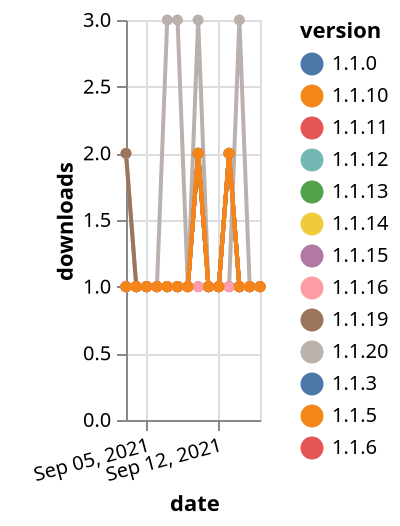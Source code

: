 {"$schema": "https://vega.github.io/schema/vega-lite/v5.json", "description": "A simple bar chart with embedded data.", "data": {"values": [{"date": "2021-09-03", "total": 171, "delta": 1, "version": "1.1.13"}, {"date": "2021-09-04", "total": 172, "delta": 1, "version": "1.1.13"}, {"date": "2021-09-05", "total": 173, "delta": 1, "version": "1.1.13"}, {"date": "2021-09-06", "total": 174, "delta": 1, "version": "1.1.13"}, {"date": "2021-09-07", "total": 175, "delta": 1, "version": "1.1.13"}, {"date": "2021-09-08", "total": 176, "delta": 1, "version": "1.1.13"}, {"date": "2021-09-09", "total": 177, "delta": 1, "version": "1.1.13"}, {"date": "2021-09-10", "total": 179, "delta": 2, "version": "1.1.13"}, {"date": "2021-09-11", "total": 180, "delta": 1, "version": "1.1.13"}, {"date": "2021-09-12", "total": 181, "delta": 1, "version": "1.1.13"}, {"date": "2021-09-13", "total": 183, "delta": 2, "version": "1.1.13"}, {"date": "2021-09-14", "total": 184, "delta": 1, "version": "1.1.13"}, {"date": "2021-09-15", "total": 185, "delta": 1, "version": "1.1.13"}, {"date": "2021-09-16", "total": 186, "delta": 1, "version": "1.1.13"}, {"date": "2021-09-03", "total": 244, "delta": 1, "version": "1.1.0"}, {"date": "2021-09-04", "total": 245, "delta": 1, "version": "1.1.0"}, {"date": "2021-09-05", "total": 246, "delta": 1, "version": "1.1.0"}, {"date": "2021-09-06", "total": 247, "delta": 1, "version": "1.1.0"}, {"date": "2021-09-07", "total": 248, "delta": 1, "version": "1.1.0"}, {"date": "2021-09-08", "total": 249, "delta": 1, "version": "1.1.0"}, {"date": "2021-09-09", "total": 250, "delta": 1, "version": "1.1.0"}, {"date": "2021-09-10", "total": 252, "delta": 2, "version": "1.1.0"}, {"date": "2021-09-11", "total": 253, "delta": 1, "version": "1.1.0"}, {"date": "2021-09-12", "total": 254, "delta": 1, "version": "1.1.0"}, {"date": "2021-09-13", "total": 256, "delta": 2, "version": "1.1.0"}, {"date": "2021-09-14", "total": 257, "delta": 1, "version": "1.1.0"}, {"date": "2021-09-15", "total": 258, "delta": 1, "version": "1.1.0"}, {"date": "2021-09-16", "total": 259, "delta": 1, "version": "1.1.0"}, {"date": "2021-09-03", "total": 147, "delta": 1, "version": "1.1.6"}, {"date": "2021-09-04", "total": 148, "delta": 1, "version": "1.1.6"}, {"date": "2021-09-05", "total": 149, "delta": 1, "version": "1.1.6"}, {"date": "2021-09-06", "total": 150, "delta": 1, "version": "1.1.6"}, {"date": "2021-09-07", "total": 151, "delta": 1, "version": "1.1.6"}, {"date": "2021-09-08", "total": 152, "delta": 1, "version": "1.1.6"}, {"date": "2021-09-09", "total": 153, "delta": 1, "version": "1.1.6"}, {"date": "2021-09-10", "total": 155, "delta": 2, "version": "1.1.6"}, {"date": "2021-09-11", "total": 156, "delta": 1, "version": "1.1.6"}, {"date": "2021-09-12", "total": 157, "delta": 1, "version": "1.1.6"}, {"date": "2021-09-13", "total": 159, "delta": 2, "version": "1.1.6"}, {"date": "2021-09-14", "total": 160, "delta": 1, "version": "1.1.6"}, {"date": "2021-09-15", "total": 161, "delta": 1, "version": "1.1.6"}, {"date": "2021-09-16", "total": 162, "delta": 1, "version": "1.1.6"}, {"date": "2021-09-03", "total": 186, "delta": 1, "version": "1.1.3"}, {"date": "2021-09-04", "total": 187, "delta": 1, "version": "1.1.3"}, {"date": "2021-09-05", "total": 188, "delta": 1, "version": "1.1.3"}, {"date": "2021-09-06", "total": 189, "delta": 1, "version": "1.1.3"}, {"date": "2021-09-07", "total": 190, "delta": 1, "version": "1.1.3"}, {"date": "2021-09-08", "total": 191, "delta": 1, "version": "1.1.3"}, {"date": "2021-09-09", "total": 192, "delta": 1, "version": "1.1.3"}, {"date": "2021-09-10", "total": 194, "delta": 2, "version": "1.1.3"}, {"date": "2021-09-11", "total": 195, "delta": 1, "version": "1.1.3"}, {"date": "2021-09-12", "total": 196, "delta": 1, "version": "1.1.3"}, {"date": "2021-09-13", "total": 198, "delta": 2, "version": "1.1.3"}, {"date": "2021-09-14", "total": 199, "delta": 1, "version": "1.1.3"}, {"date": "2021-09-15", "total": 200, "delta": 1, "version": "1.1.3"}, {"date": "2021-09-16", "total": 201, "delta": 1, "version": "1.1.3"}, {"date": "2021-09-03", "total": 195, "delta": 1, "version": "1.1.14"}, {"date": "2021-09-04", "total": 196, "delta": 1, "version": "1.1.14"}, {"date": "2021-09-05", "total": 197, "delta": 1, "version": "1.1.14"}, {"date": "2021-09-06", "total": 198, "delta": 1, "version": "1.1.14"}, {"date": "2021-09-07", "total": 199, "delta": 1, "version": "1.1.14"}, {"date": "2021-09-08", "total": 200, "delta": 1, "version": "1.1.14"}, {"date": "2021-09-09", "total": 201, "delta": 1, "version": "1.1.14"}, {"date": "2021-09-10", "total": 203, "delta": 2, "version": "1.1.14"}, {"date": "2021-09-11", "total": 204, "delta": 1, "version": "1.1.14"}, {"date": "2021-09-12", "total": 205, "delta": 1, "version": "1.1.14"}, {"date": "2021-09-13", "total": 206, "delta": 1, "version": "1.1.14"}, {"date": "2021-09-14", "total": 207, "delta": 1, "version": "1.1.14"}, {"date": "2021-09-15", "total": 208, "delta": 1, "version": "1.1.14"}, {"date": "2021-09-16", "total": 209, "delta": 1, "version": "1.1.14"}, {"date": "2021-09-03", "total": 52, "delta": 2, "version": "1.1.20"}, {"date": "2021-09-04", "total": 53, "delta": 1, "version": "1.1.20"}, {"date": "2021-09-05", "total": 54, "delta": 1, "version": "1.1.20"}, {"date": "2021-09-06", "total": 55, "delta": 1, "version": "1.1.20"}, {"date": "2021-09-07", "total": 58, "delta": 3, "version": "1.1.20"}, {"date": "2021-09-08", "total": 61, "delta": 3, "version": "1.1.20"}, {"date": "2021-09-09", "total": 62, "delta": 1, "version": "1.1.20"}, {"date": "2021-09-10", "total": 65, "delta": 3, "version": "1.1.20"}, {"date": "2021-09-11", "total": 66, "delta": 1, "version": "1.1.20"}, {"date": "2021-09-12", "total": 67, "delta": 1, "version": "1.1.20"}, {"date": "2021-09-13", "total": 68, "delta": 1, "version": "1.1.20"}, {"date": "2021-09-14", "total": 71, "delta": 3, "version": "1.1.20"}, {"date": "2021-09-15", "total": 72, "delta": 1, "version": "1.1.20"}, {"date": "2021-09-16", "total": 73, "delta": 1, "version": "1.1.20"}, {"date": "2021-09-03", "total": 157, "delta": 1, "version": "1.1.12"}, {"date": "2021-09-04", "total": 158, "delta": 1, "version": "1.1.12"}, {"date": "2021-09-05", "total": 159, "delta": 1, "version": "1.1.12"}, {"date": "2021-09-06", "total": 160, "delta": 1, "version": "1.1.12"}, {"date": "2021-09-07", "total": 161, "delta": 1, "version": "1.1.12"}, {"date": "2021-09-08", "total": 162, "delta": 1, "version": "1.1.12"}, {"date": "2021-09-09", "total": 163, "delta": 1, "version": "1.1.12"}, {"date": "2021-09-10", "total": 165, "delta": 2, "version": "1.1.12"}, {"date": "2021-09-11", "total": 166, "delta": 1, "version": "1.1.12"}, {"date": "2021-09-12", "total": 167, "delta": 1, "version": "1.1.12"}, {"date": "2021-09-13", "total": 169, "delta": 2, "version": "1.1.12"}, {"date": "2021-09-14", "total": 170, "delta": 1, "version": "1.1.12"}, {"date": "2021-09-15", "total": 171, "delta": 1, "version": "1.1.12"}, {"date": "2021-09-16", "total": 172, "delta": 1, "version": "1.1.12"}, {"date": "2021-09-03", "total": 64, "delta": 2, "version": "1.1.19"}, {"date": "2021-09-04", "total": 65, "delta": 1, "version": "1.1.19"}, {"date": "2021-09-05", "total": 66, "delta": 1, "version": "1.1.19"}, {"date": "2021-09-06", "total": 67, "delta": 1, "version": "1.1.19"}, {"date": "2021-09-07", "total": 68, "delta": 1, "version": "1.1.19"}, {"date": "2021-09-08", "total": 69, "delta": 1, "version": "1.1.19"}, {"date": "2021-09-09", "total": 70, "delta": 1, "version": "1.1.19"}, {"date": "2021-09-10", "total": 72, "delta": 2, "version": "1.1.19"}, {"date": "2021-09-11", "total": 73, "delta": 1, "version": "1.1.19"}, {"date": "2021-09-12", "total": 74, "delta": 1, "version": "1.1.19"}, {"date": "2021-09-13", "total": 75, "delta": 1, "version": "1.1.19"}, {"date": "2021-09-14", "total": 76, "delta": 1, "version": "1.1.19"}, {"date": "2021-09-15", "total": 77, "delta": 1, "version": "1.1.19"}, {"date": "2021-09-16", "total": 78, "delta": 1, "version": "1.1.19"}, {"date": "2021-09-03", "total": 118, "delta": 1, "version": "1.1.15"}, {"date": "2021-09-04", "total": 119, "delta": 1, "version": "1.1.15"}, {"date": "2021-09-05", "total": 120, "delta": 1, "version": "1.1.15"}, {"date": "2021-09-06", "total": 121, "delta": 1, "version": "1.1.15"}, {"date": "2021-09-07", "total": 122, "delta": 1, "version": "1.1.15"}, {"date": "2021-09-08", "total": 123, "delta": 1, "version": "1.1.15"}, {"date": "2021-09-09", "total": 124, "delta": 1, "version": "1.1.15"}, {"date": "2021-09-10", "total": 125, "delta": 1, "version": "1.1.15"}, {"date": "2021-09-11", "total": 126, "delta": 1, "version": "1.1.15"}, {"date": "2021-09-12", "total": 127, "delta": 1, "version": "1.1.15"}, {"date": "2021-09-13", "total": 128, "delta": 1, "version": "1.1.15"}, {"date": "2021-09-14", "total": 129, "delta": 1, "version": "1.1.15"}, {"date": "2021-09-15", "total": 130, "delta": 1, "version": "1.1.15"}, {"date": "2021-09-16", "total": 131, "delta": 1, "version": "1.1.15"}, {"date": "2021-09-03", "total": 145, "delta": 1, "version": "1.1.16"}, {"date": "2021-09-04", "total": 146, "delta": 1, "version": "1.1.16"}, {"date": "2021-09-05", "total": 147, "delta": 1, "version": "1.1.16"}, {"date": "2021-09-06", "total": 148, "delta": 1, "version": "1.1.16"}, {"date": "2021-09-07", "total": 149, "delta": 1, "version": "1.1.16"}, {"date": "2021-09-08", "total": 150, "delta": 1, "version": "1.1.16"}, {"date": "2021-09-09", "total": 151, "delta": 1, "version": "1.1.16"}, {"date": "2021-09-10", "total": 152, "delta": 1, "version": "1.1.16"}, {"date": "2021-09-11", "total": 153, "delta": 1, "version": "1.1.16"}, {"date": "2021-09-12", "total": 154, "delta": 1, "version": "1.1.16"}, {"date": "2021-09-13", "total": 155, "delta": 1, "version": "1.1.16"}, {"date": "2021-09-14", "total": 156, "delta": 1, "version": "1.1.16"}, {"date": "2021-09-15", "total": 157, "delta": 1, "version": "1.1.16"}, {"date": "2021-09-16", "total": 158, "delta": 1, "version": "1.1.16"}, {"date": "2021-09-03", "total": 153, "delta": 1, "version": "1.1.11"}, {"date": "2021-09-04", "total": 154, "delta": 1, "version": "1.1.11"}, {"date": "2021-09-05", "total": 155, "delta": 1, "version": "1.1.11"}, {"date": "2021-09-06", "total": 156, "delta": 1, "version": "1.1.11"}, {"date": "2021-09-07", "total": 157, "delta": 1, "version": "1.1.11"}, {"date": "2021-09-08", "total": 158, "delta": 1, "version": "1.1.11"}, {"date": "2021-09-09", "total": 159, "delta": 1, "version": "1.1.11"}, {"date": "2021-09-10", "total": 161, "delta": 2, "version": "1.1.11"}, {"date": "2021-09-11", "total": 162, "delta": 1, "version": "1.1.11"}, {"date": "2021-09-12", "total": 163, "delta": 1, "version": "1.1.11"}, {"date": "2021-09-13", "total": 165, "delta": 2, "version": "1.1.11"}, {"date": "2021-09-14", "total": 166, "delta": 1, "version": "1.1.11"}, {"date": "2021-09-15", "total": 167, "delta": 1, "version": "1.1.11"}, {"date": "2021-09-16", "total": 168, "delta": 1, "version": "1.1.11"}, {"date": "2021-09-03", "total": 196, "delta": 1, "version": "1.1.5"}, {"date": "2021-09-04", "total": 197, "delta": 1, "version": "1.1.5"}, {"date": "2021-09-05", "total": 198, "delta": 1, "version": "1.1.5"}, {"date": "2021-09-06", "total": 199, "delta": 1, "version": "1.1.5"}, {"date": "2021-09-07", "total": 200, "delta": 1, "version": "1.1.5"}, {"date": "2021-09-08", "total": 201, "delta": 1, "version": "1.1.5"}, {"date": "2021-09-09", "total": 202, "delta": 1, "version": "1.1.5"}, {"date": "2021-09-10", "total": 204, "delta": 2, "version": "1.1.5"}, {"date": "2021-09-11", "total": 205, "delta": 1, "version": "1.1.5"}, {"date": "2021-09-12", "total": 206, "delta": 1, "version": "1.1.5"}, {"date": "2021-09-13", "total": 208, "delta": 2, "version": "1.1.5"}, {"date": "2021-09-14", "total": 209, "delta": 1, "version": "1.1.5"}, {"date": "2021-09-15", "total": 210, "delta": 1, "version": "1.1.5"}, {"date": "2021-09-16", "total": 211, "delta": 1, "version": "1.1.5"}, {"date": "2021-09-03", "total": 153, "delta": 1, "version": "1.1.10"}, {"date": "2021-09-04", "total": 154, "delta": 1, "version": "1.1.10"}, {"date": "2021-09-05", "total": 155, "delta": 1, "version": "1.1.10"}, {"date": "2021-09-06", "total": 156, "delta": 1, "version": "1.1.10"}, {"date": "2021-09-07", "total": 157, "delta": 1, "version": "1.1.10"}, {"date": "2021-09-08", "total": 158, "delta": 1, "version": "1.1.10"}, {"date": "2021-09-09", "total": 159, "delta": 1, "version": "1.1.10"}, {"date": "2021-09-10", "total": 161, "delta": 2, "version": "1.1.10"}, {"date": "2021-09-11", "total": 162, "delta": 1, "version": "1.1.10"}, {"date": "2021-09-12", "total": 163, "delta": 1, "version": "1.1.10"}, {"date": "2021-09-13", "total": 165, "delta": 2, "version": "1.1.10"}, {"date": "2021-09-14", "total": 166, "delta": 1, "version": "1.1.10"}, {"date": "2021-09-15", "total": 167, "delta": 1, "version": "1.1.10"}, {"date": "2021-09-16", "total": 168, "delta": 1, "version": "1.1.10"}]}, "width": "container", "mark": {"type": "line", "point": {"filled": true}}, "encoding": {"x": {"field": "date", "type": "temporal", "timeUnit": "yearmonthdate", "title": "date", "axis": {"labelAngle": -15}}, "y": {"field": "delta", "type": "quantitative", "title": "downloads"}, "color": {"field": "version", "type": "nominal"}, "tooltip": {"field": "delta"}}}